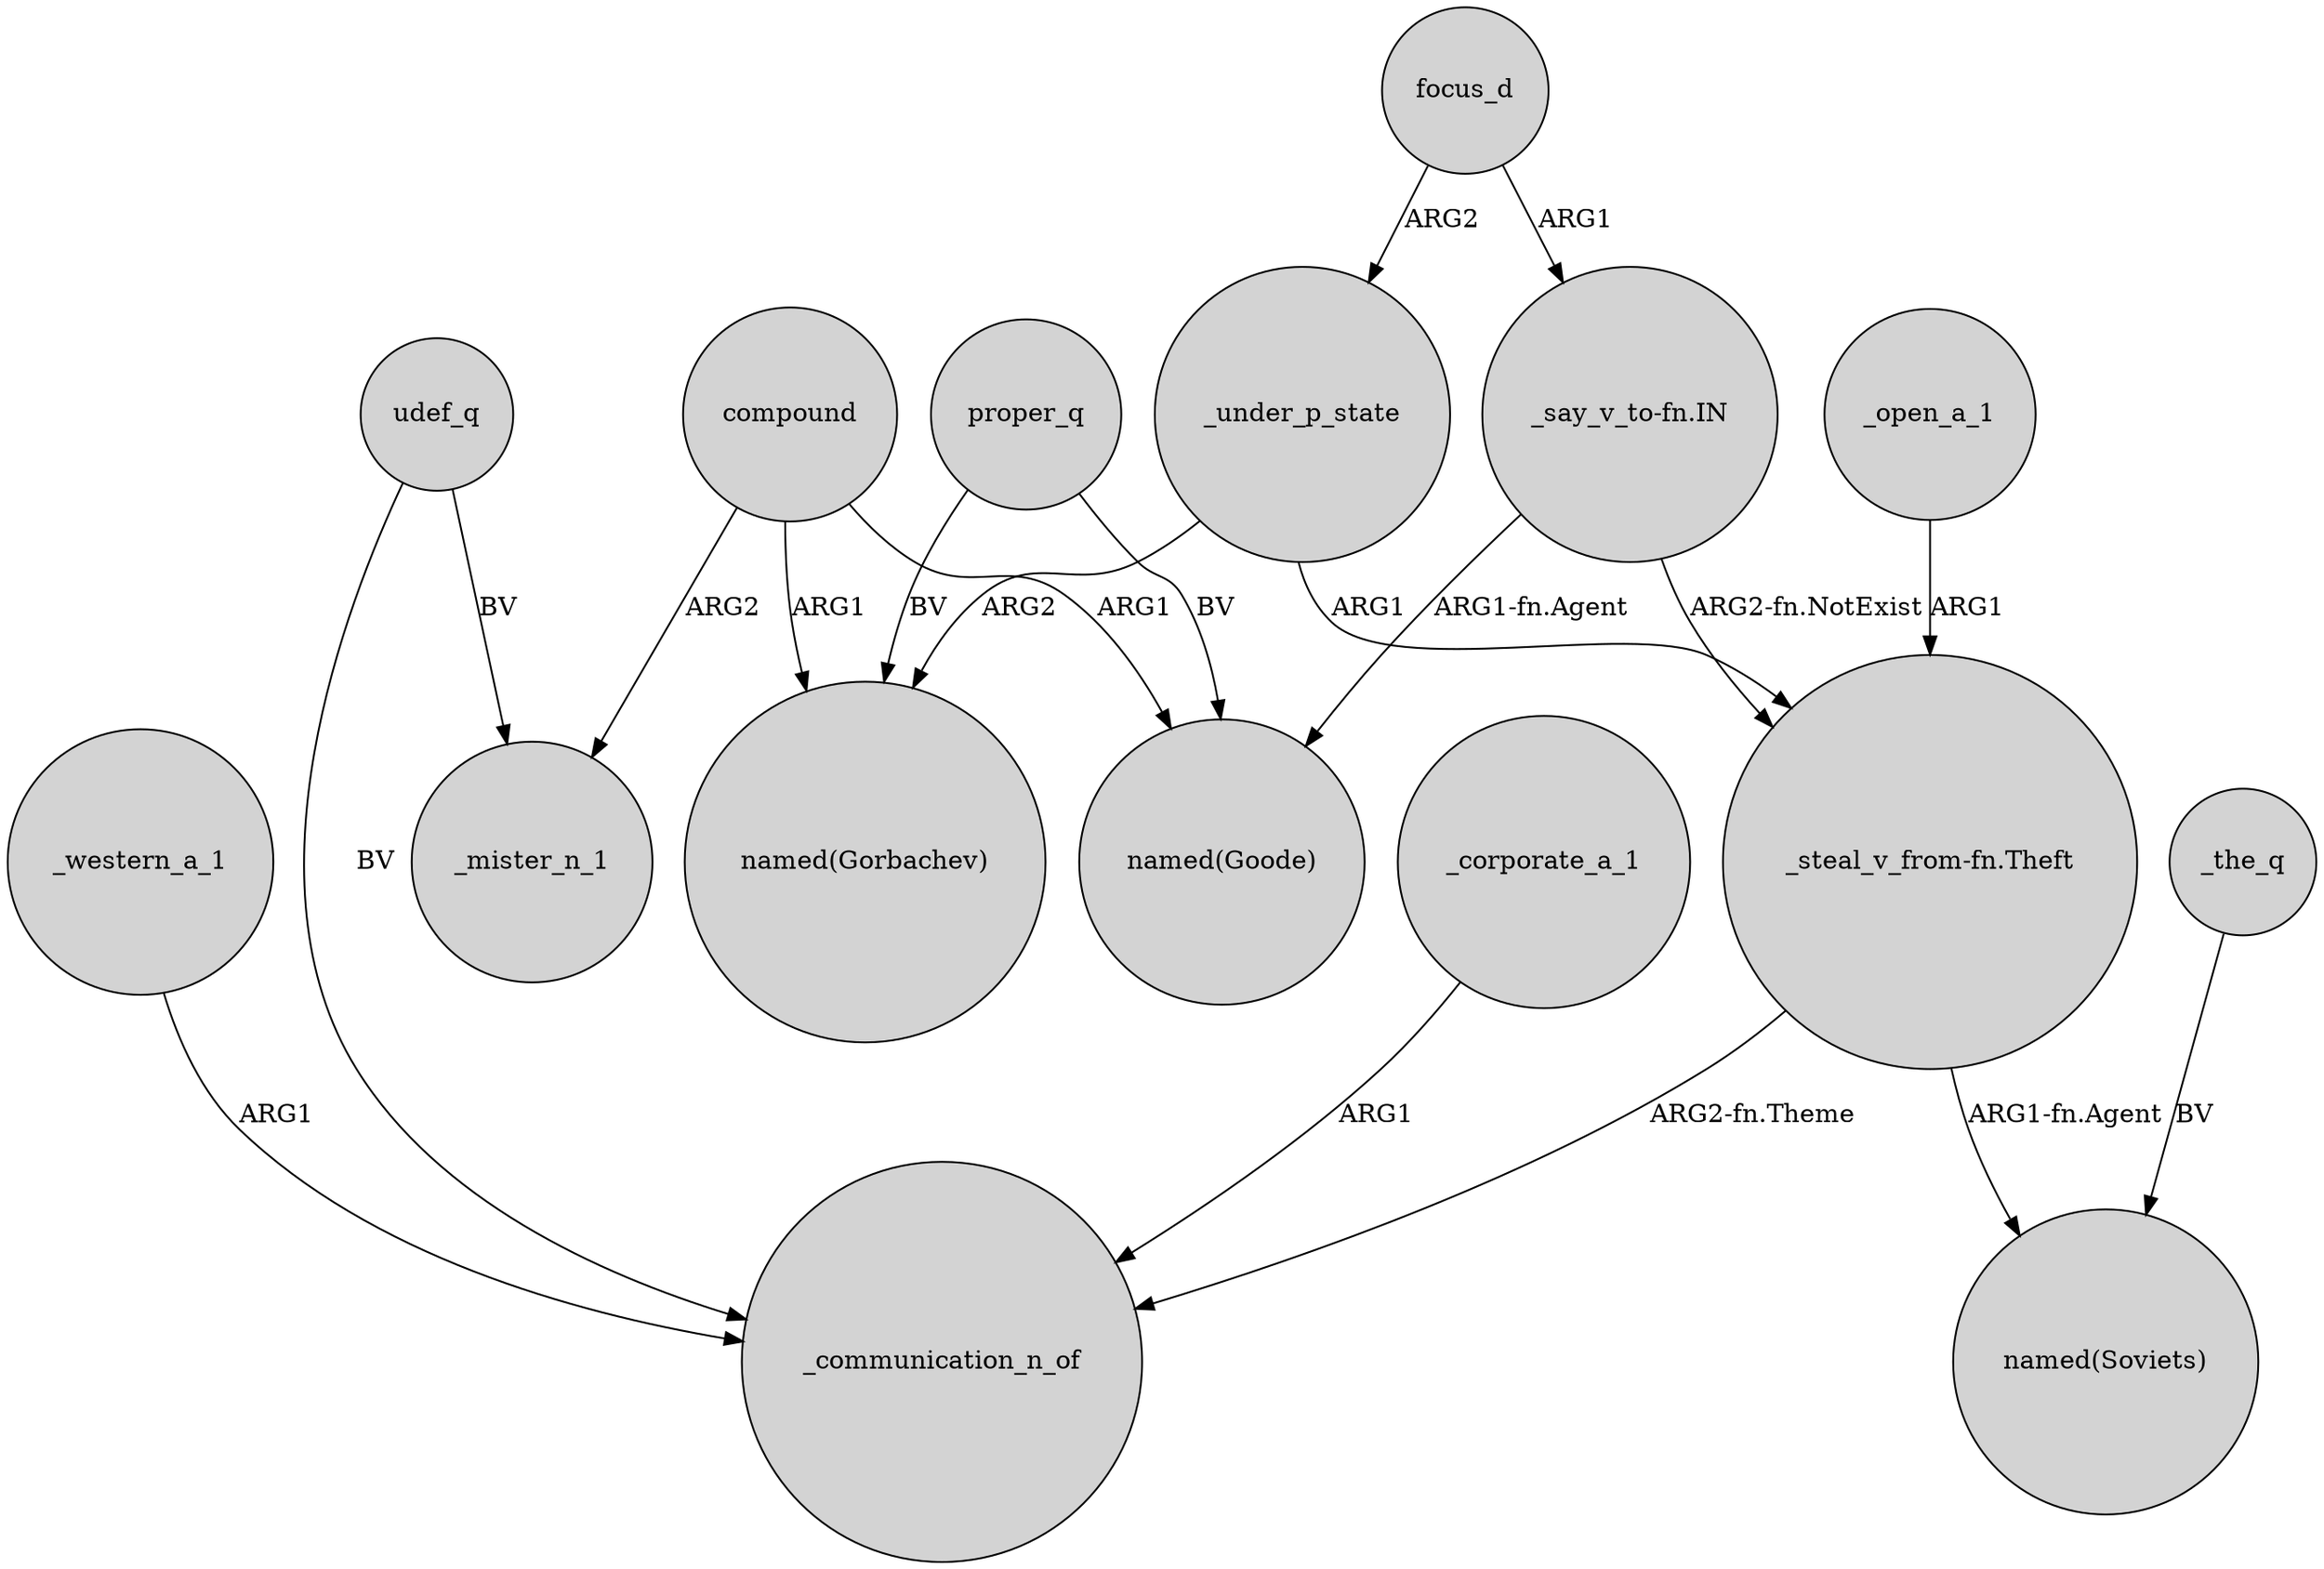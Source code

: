 digraph {
	node [shape=circle style=filled]
	"_steal_v_from-fn.Theft" -> _communication_n_of [label="ARG2-fn.Theme"]
	_under_p_state -> "named(Gorbachev)" [label=ARG2]
	compound -> _mister_n_1 [label=ARG2]
	udef_q -> _mister_n_1 [label=BV]
	"_say_v_to-fn.IN" -> "named(Goode)" [label="ARG1-fn.Agent"]
	"_steal_v_from-fn.Theft" -> "named(Soviets)" [label="ARG1-fn.Agent"]
	"_say_v_to-fn.IN" -> "_steal_v_from-fn.Theft" [label="ARG2-fn.NotExist"]
	_under_p_state -> "_steal_v_from-fn.Theft" [label=ARG1]
	compound -> "named(Gorbachev)" [label=ARG1]
	compound -> "named(Goode)" [label=ARG1]
	_the_q -> "named(Soviets)" [label=BV]
	_open_a_1 -> "_steal_v_from-fn.Theft" [label=ARG1]
	_corporate_a_1 -> _communication_n_of [label=ARG1]
	udef_q -> _communication_n_of [label=BV]
	_western_a_1 -> _communication_n_of [label=ARG1]
	proper_q -> "named(Gorbachev)" [label=BV]
	focus_d -> _under_p_state [label=ARG2]
	proper_q -> "named(Goode)" [label=BV]
	focus_d -> "_say_v_to-fn.IN" [label=ARG1]
}

